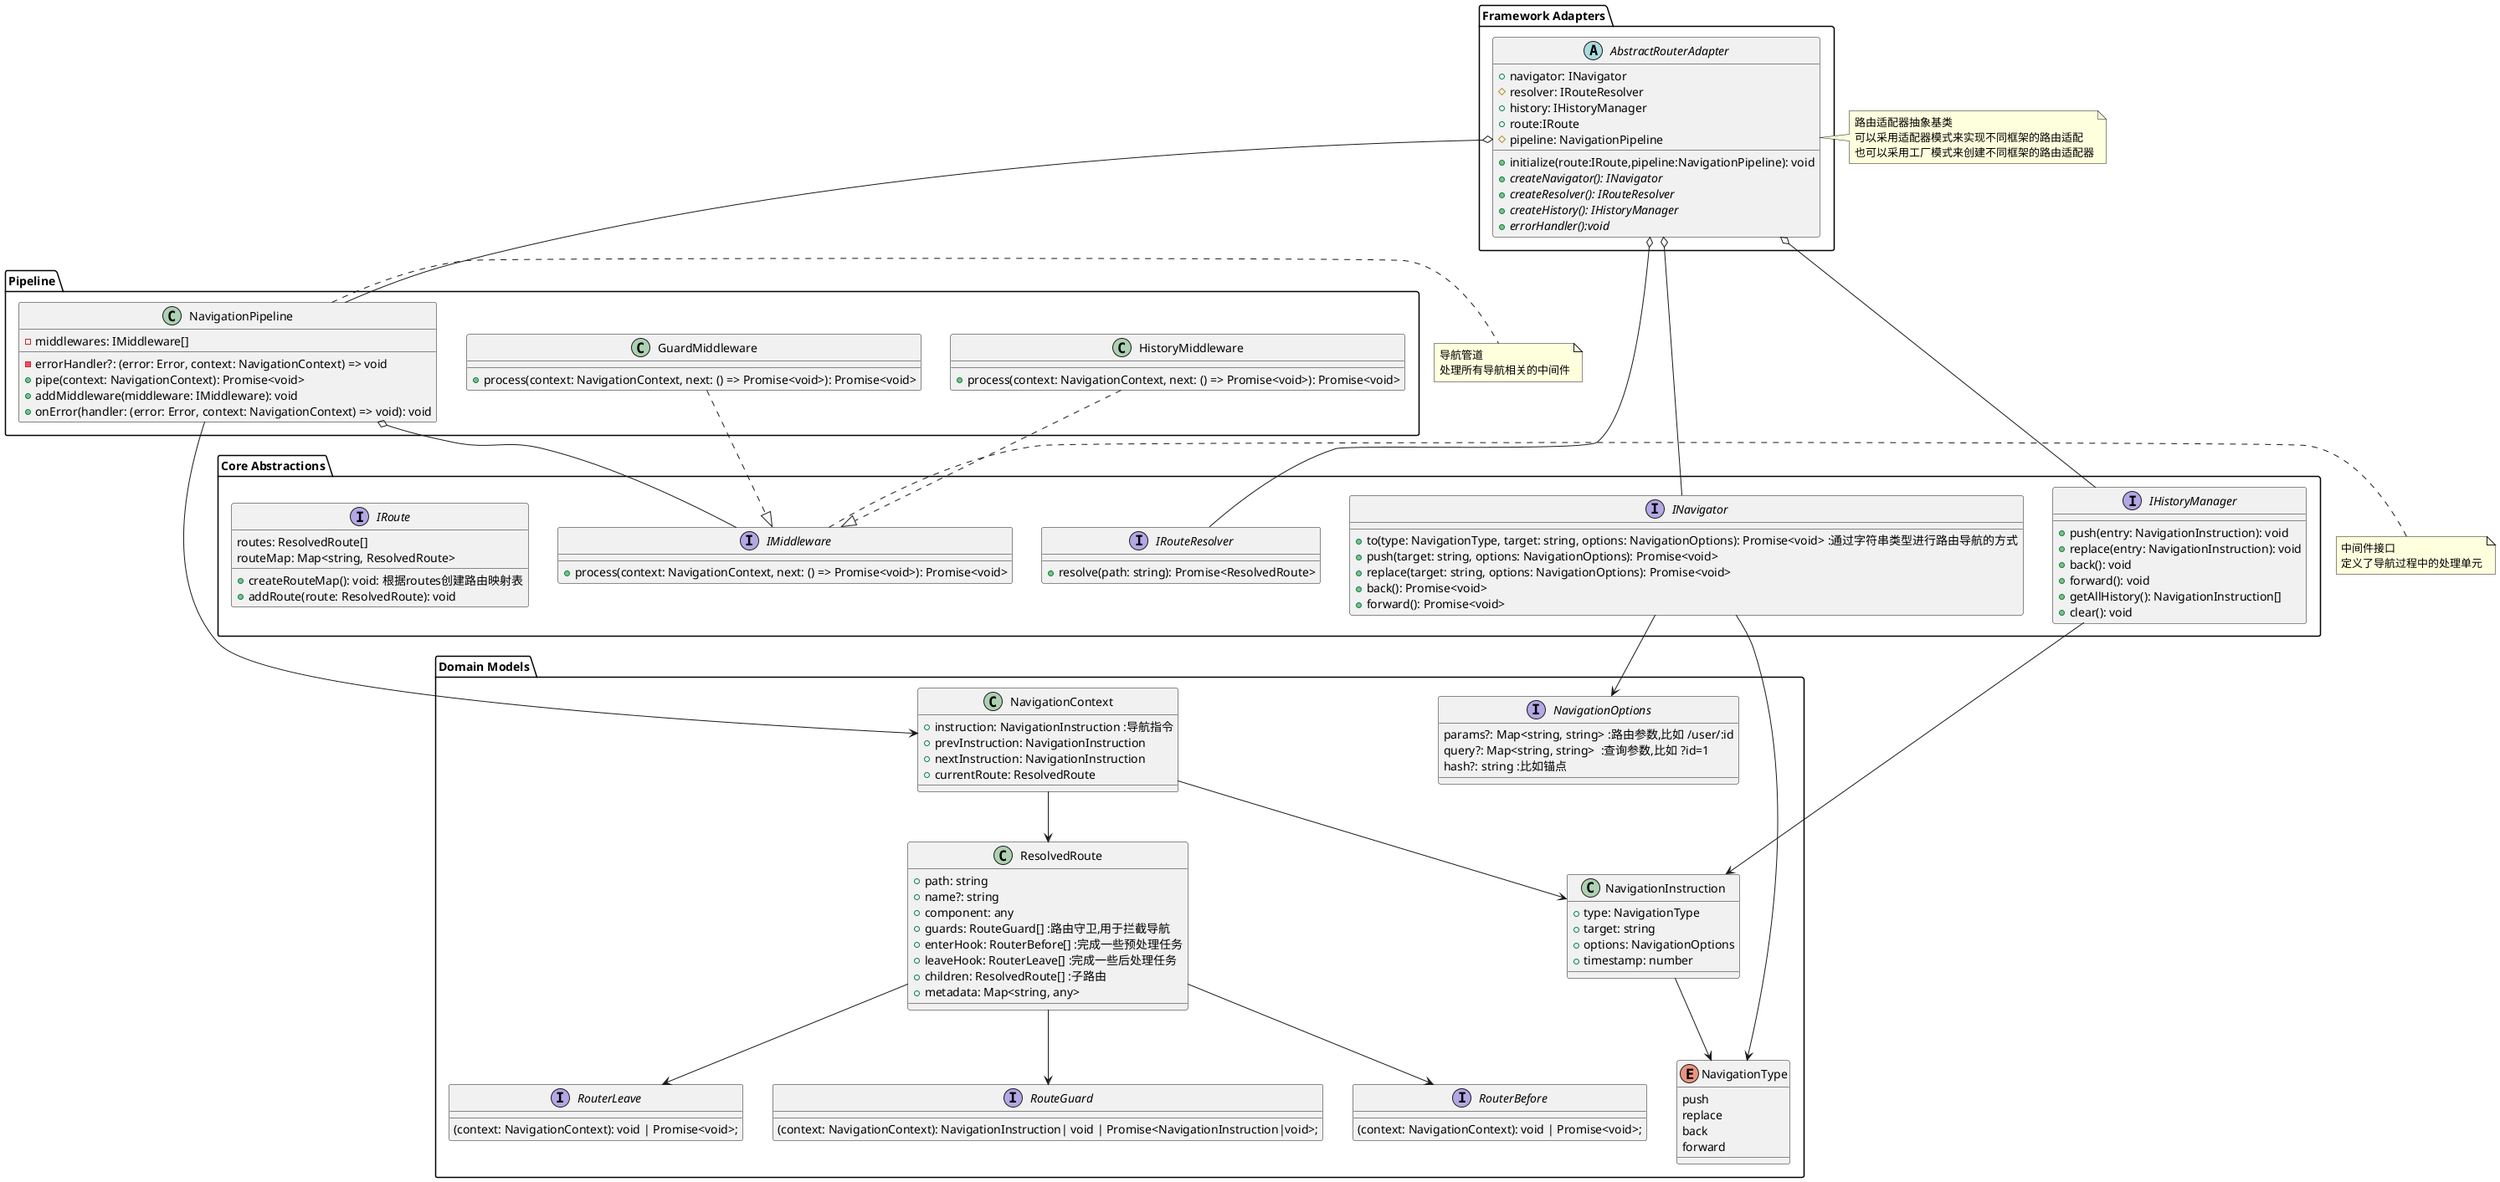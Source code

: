 @startuml 高级路由抽象设计

' 领域模型
package "Domain Models" {

    interface "NavigationOptions" {
        params?: Map<string, string> :路由参数,比如 /user/:id
        query?: Map<string, string>  :查询参数,比如 ?id=1
        hash?: string :比如锚点
    }
    enum "NavigationType" {
        push
        replace
        back
        forward
    }

    interface RouteGuard {
        (context: NavigationContext): NavigationInstruction| void | Promise<NavigationInstruction|void>;
    }

    interface RouterBefore {
        (context: NavigationContext): void | Promise<void>;
    }
    interface RouterLeave {
        (context: NavigationContext): void | Promise<void>;
    }


    class "NavigationContext" {
        +instruction: NavigationInstruction :导航指令
        +prevInstruction: NavigationInstruction
        +nextInstruction: NavigationInstruction
        +currentRoute: ResolvedRoute
    }

    class "NavigationInstruction" {
        +type: NavigationType
        +target: string
        +options: NavigationOptions
        +timestamp: number
    }

    class "ResolvedRoute" {
        +path: string
        +name?: string
        +component: any
        +guards: RouteGuard[] :路由守卫,用于拦截导航
        +enterHook: RouterBefore[] :完成一些预处理任务
        +leaveHook: RouterLeave[] :完成一些后处理任务
        +children: ResolvedRoute[] :子路由
        +metadata: Map<string, any>
    }
}

' 核心逻辑抽象
package "Core Abstractions" {

    ' 导航器，使用有两种方式进行编程式路由导航
    interface "INavigator" {
        +to(type: NavigationType, target: string, options: NavigationOptions): Promise<void> :通过字符串类型进行路由导航的方式
        +push(target: string, options: NavigationOptions): Promise<void>
        +replace(target: string, options: NavigationOptions): Promise<void>
        +back(): Promise<void>
        +forward(): Promise<void>
    }
    ' 路由解析器，用于解析路由路径
    interface "IRouteResolver" {
        +resolve(path: string): Promise<ResolvedRoute>
    }

    interface "IMiddleware" {
        ' 执行此中间件逻辑
        +process(context: NavigationContext, next: () => Promise<void>): Promise<void>
    }

    interface "IHistoryManager" {
        +push(entry: NavigationInstruction): void
        +replace(entry: NavigationInstruction): void
        +back(): void
        +forward(): void
        +getAllHistory(): NavigationInstruction[]
        +clear(): void
    }

    interface "IRoute" {
        routes: ResolvedRoute[]
        routeMap: Map<string, ResolvedRoute>
        +createRouteMap(): void: 根据routes创建路由映射表
        +addRoute(route: ResolvedRoute): void
    }
}



package "Pipeline" {
    class "NavigationPipeline" {
        -middlewares: IMiddleware[]
        -errorHandler?: (error: Error, context: NavigationContext) => void
        +pipe(context: NavigationContext): Promise<void>
        +addMiddleware(middleware: IMiddleware): void
        +onError(handler: (error: Error, context: NavigationContext) => void): void
    }
    ' 路由守卫中间件
    class "GuardMiddleware" {
        +process(context: NavigationContext, next: () => Promise<void>): Promise<void>
    }
    '
    class "HistoryMiddleware" {
        +process(context: NavigationContext, next: () => Promise<void>): Promise<void>
    }
}


package "Framework Adapters" {
    abstract class "AbstractRouterAdapter" {
        +navigator: INavigator
        #resolver: IRouteResolver
        +history: IHistoryManager
        +route:IRoute
        #pipeline: NavigationPipeline
        +initialize(route:IRoute,pipeline:NavigationPipeline): void
        +{abstract} createNavigator(): INavigator
        +{abstract} createResolver(): IRouteResolver
        +{abstract} createHistory(): IHistoryManager
        +{abstract} errorHandler():void
    }
}

' 关系定义


NavigationPipeline o-- IMiddleware
AbstractRouterAdapter o-- INavigator
AbstractRouterAdapter o-- IRouteResolver
AbstractRouterAdapter o-- NavigationPipeline
AbstractRouterAdapter o-- IHistoryManager

GuardMiddleware ..|> IMiddleware
HistoryMiddleware ..|> IMiddleware

NavigationContext --> NavigationInstruction
NavigationContext --> ResolvedRoute
ResolvedRoute --> RouteGuard
ResolvedRoute --> RouterBefore
ResolvedRoute --> RouterLeave
NavigationInstruction --> NavigationType
NavigationPipeline --> NavigationContext

INavigator --> NavigationType
INavigator --> NavigationOptions
IHistoryManager --> NavigationInstruction

note right of NavigationPipeline
    导航管道
    处理所有导航相关的中间件
end note

note right of IMiddleware
    中间件接口
    定义了导航过程中的处理单元
end note

note right of AbstractRouterAdapter
    路由适配器抽象基类
    可以采用适配器模式来实现不同框架的路由适配
    也可以采用工厂模式来创建不同框架的路由适配器
end note

@enduml
